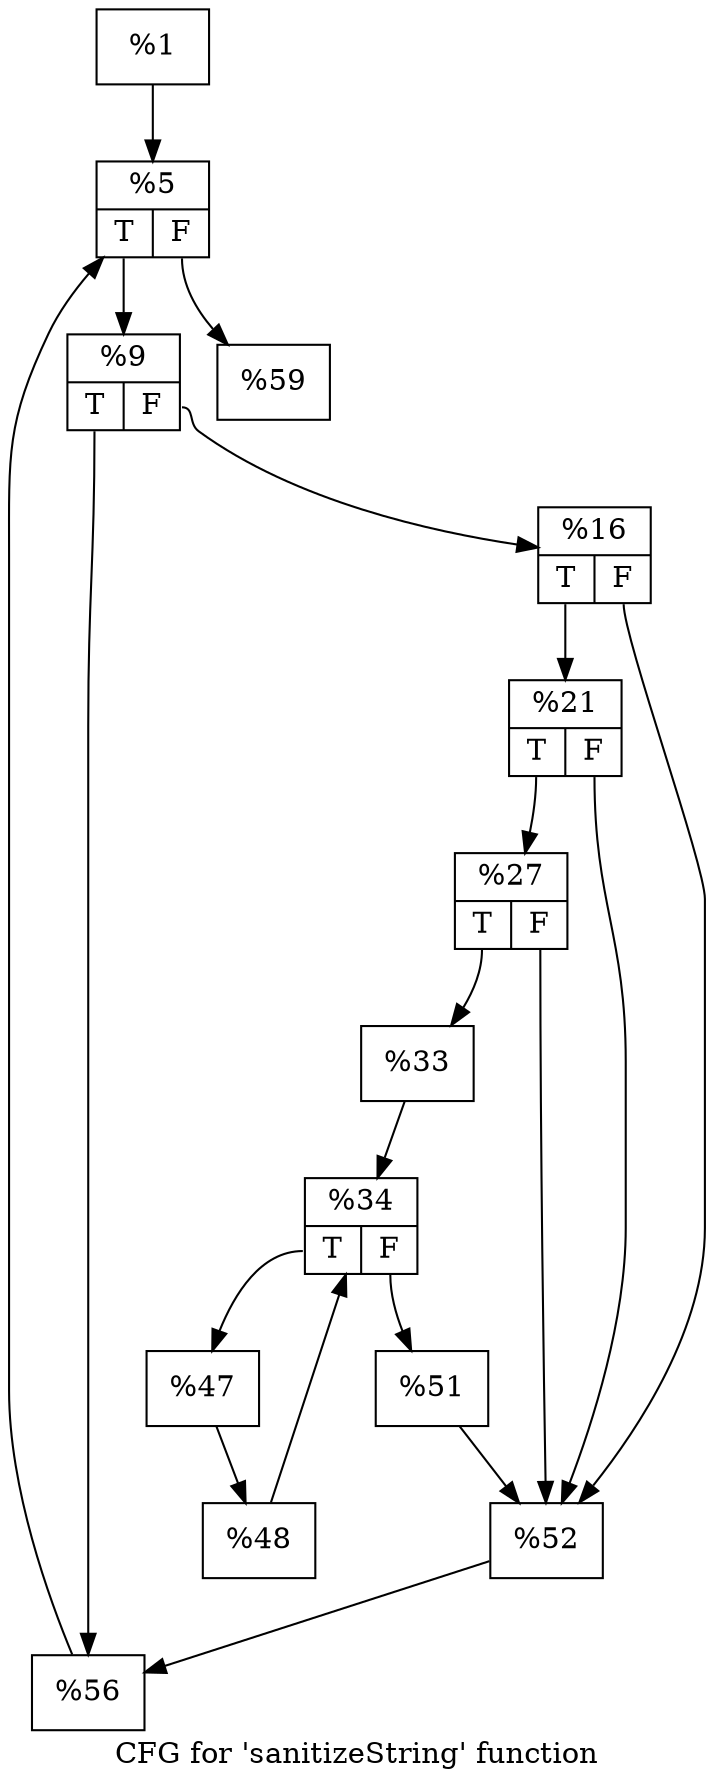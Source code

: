 digraph "CFG for 'sanitizeString' function" {
	label="CFG for 'sanitizeString' function";

	Node0x1061760 [shape=record,label="{%1}"];
	Node0x1061760 -> Node0x10619c0;
	Node0x10619c0 [shape=record,label="{%5|{<s0>T|<s1>F}}"];
	Node0x10619c0:s0 -> Node0x1061870;
	Node0x10619c0:s1 -> Node0x1061c30;
	Node0x1061870 [shape=record,label="{%9|{<s0>T|<s1>F}}"];
	Node0x1061870:s0 -> Node0x1061fa0;
	Node0x1061870:s1 -> Node0x1061ff0;
	Node0x1061ff0 [shape=record,label="{%16|{<s0>T|<s1>F}}"];
	Node0x1061ff0:s0 -> Node0x10622a0;
	Node0x1061ff0:s1 -> Node0x10622f0;
	Node0x10622a0 [shape=record,label="{%21|{<s0>T|<s1>F}}"];
	Node0x10622a0:s0 -> Node0x1062590;
	Node0x10622a0:s1 -> Node0x10622f0;
	Node0x1062590 [shape=record,label="{%27|{<s0>T|<s1>F}}"];
	Node0x1062590:s0 -> Node0x1062880;
	Node0x1062590:s1 -> Node0x10622f0;
	Node0x1062880 [shape=record,label="{%33}"];
	Node0x1062880 -> Node0x10629e0;
	Node0x10629e0 [shape=record,label="{%34|{<s0>T|<s1>F}}"];
	Node0x10629e0:s0 -> Node0x1062ff0;
	Node0x10629e0:s1 -> Node0x1063040;
	Node0x1062ff0 [shape=record,label="{%47}"];
	Node0x1062ff0 -> Node0x1063160;
	Node0x1063160 [shape=record,label="{%48}"];
	Node0x1063160 -> Node0x10629e0;
	Node0x1063040 [shape=record,label="{%51}"];
	Node0x1063040 -> Node0x10622f0;
	Node0x10622f0 [shape=record,label="{%52}"];
	Node0x10622f0 -> Node0x1061fa0;
	Node0x1061fa0 [shape=record,label="{%56}"];
	Node0x1061fa0 -> Node0x10619c0;
	Node0x1061c30 [shape=record,label="{%59}"];
}
